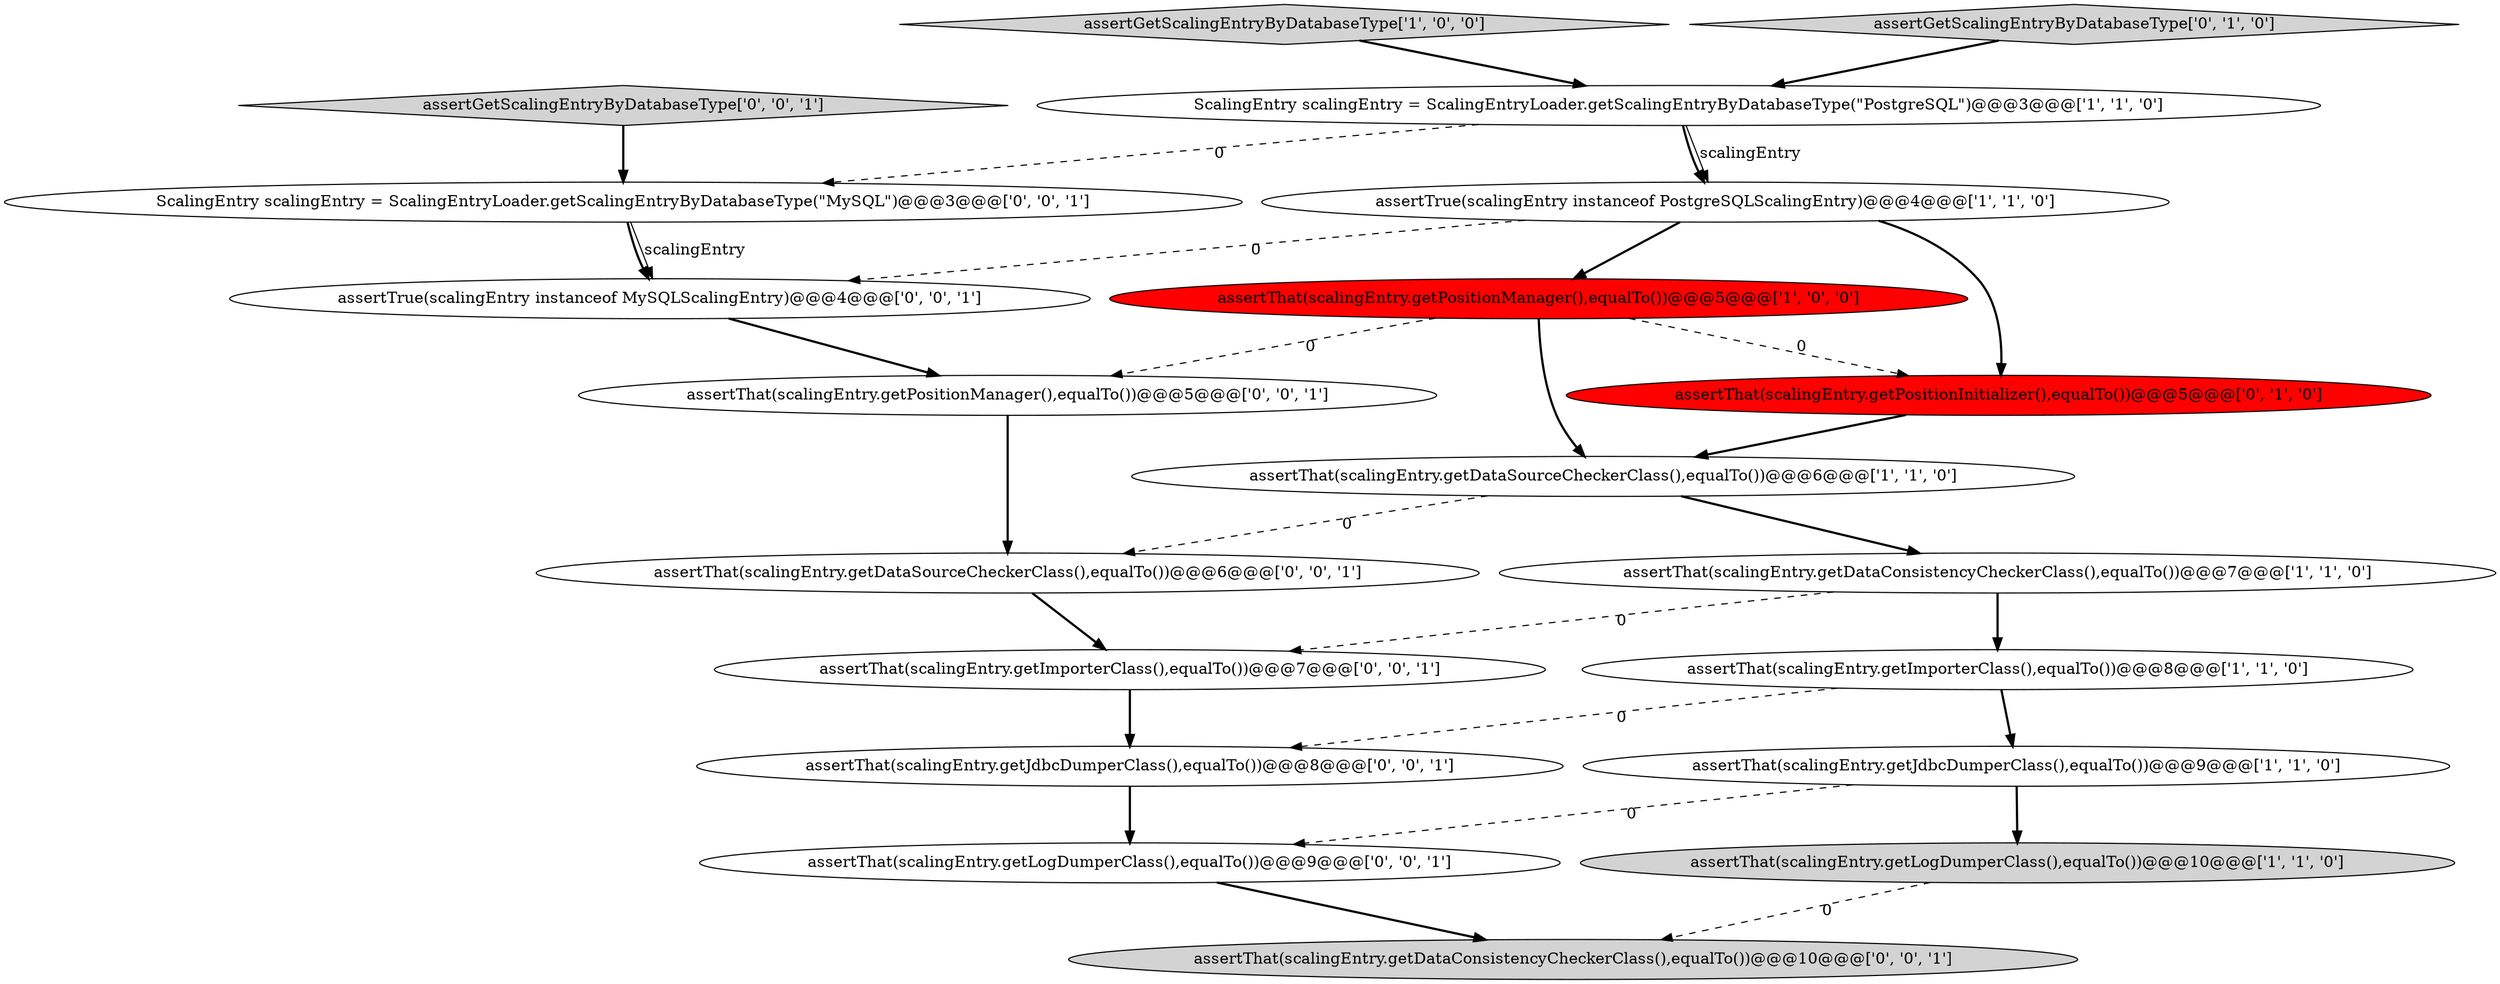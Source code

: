 digraph {
19 [style = filled, label = "assertThat(scalingEntry.getDataSourceCheckerClass(),equalTo())@@@6@@@['0', '0', '1']", fillcolor = white, shape = ellipse image = "AAA0AAABBB3BBB"];
0 [style = filled, label = "assertThat(scalingEntry.getJdbcDumperClass(),equalTo())@@@9@@@['1', '1', '0']", fillcolor = white, shape = ellipse image = "AAA0AAABBB1BBB"];
2 [style = filled, label = "assertGetScalingEntryByDatabaseType['1', '0', '0']", fillcolor = lightgray, shape = diamond image = "AAA0AAABBB1BBB"];
17 [style = filled, label = "assertTrue(scalingEntry instanceof MySQLScalingEntry)@@@4@@@['0', '0', '1']", fillcolor = white, shape = ellipse image = "AAA0AAABBB3BBB"];
4 [style = filled, label = "assertThat(scalingEntry.getDataSourceCheckerClass(),equalTo())@@@6@@@['1', '1', '0']", fillcolor = white, shape = ellipse image = "AAA0AAABBB1BBB"];
18 [style = filled, label = "assertThat(scalingEntry.getLogDumperClass(),equalTo())@@@9@@@['0', '0', '1']", fillcolor = white, shape = ellipse image = "AAA0AAABBB3BBB"];
13 [style = filled, label = "assertThat(scalingEntry.getJdbcDumperClass(),equalTo())@@@8@@@['0', '0', '1']", fillcolor = white, shape = ellipse image = "AAA0AAABBB3BBB"];
16 [style = filled, label = "assertThat(scalingEntry.getDataConsistencyCheckerClass(),equalTo())@@@10@@@['0', '0', '1']", fillcolor = lightgray, shape = ellipse image = "AAA0AAABBB3BBB"];
11 [style = filled, label = "assertThat(scalingEntry.getPositionManager(),equalTo())@@@5@@@['0', '0', '1']", fillcolor = white, shape = ellipse image = "AAA0AAABBB3BBB"];
10 [style = filled, label = "assertGetScalingEntryByDatabaseType['0', '1', '0']", fillcolor = lightgray, shape = diamond image = "AAA0AAABBB2BBB"];
7 [style = filled, label = "assertThat(scalingEntry.getPositionManager(),equalTo())@@@5@@@['1', '0', '0']", fillcolor = red, shape = ellipse image = "AAA1AAABBB1BBB"];
15 [style = filled, label = "ScalingEntry scalingEntry = ScalingEntryLoader.getScalingEntryByDatabaseType(\"MySQL\")@@@3@@@['0', '0', '1']", fillcolor = white, shape = ellipse image = "AAA0AAABBB3BBB"];
12 [style = filled, label = "assertThat(scalingEntry.getImporterClass(),equalTo())@@@7@@@['0', '0', '1']", fillcolor = white, shape = ellipse image = "AAA0AAABBB3BBB"];
14 [style = filled, label = "assertGetScalingEntryByDatabaseType['0', '0', '1']", fillcolor = lightgray, shape = diamond image = "AAA0AAABBB3BBB"];
8 [style = filled, label = "assertThat(scalingEntry.getDataConsistencyCheckerClass(),equalTo())@@@7@@@['1', '1', '0']", fillcolor = white, shape = ellipse image = "AAA0AAABBB1BBB"];
5 [style = filled, label = "assertThat(scalingEntry.getLogDumperClass(),equalTo())@@@10@@@['1', '1', '0']", fillcolor = lightgray, shape = ellipse image = "AAA0AAABBB1BBB"];
6 [style = filled, label = "assertThat(scalingEntry.getImporterClass(),equalTo())@@@8@@@['1', '1', '0']", fillcolor = white, shape = ellipse image = "AAA0AAABBB1BBB"];
1 [style = filled, label = "ScalingEntry scalingEntry = ScalingEntryLoader.getScalingEntryByDatabaseType(\"PostgreSQL\")@@@3@@@['1', '1', '0']", fillcolor = white, shape = ellipse image = "AAA0AAABBB1BBB"];
3 [style = filled, label = "assertTrue(scalingEntry instanceof PostgreSQLScalingEntry)@@@4@@@['1', '1', '0']", fillcolor = white, shape = ellipse image = "AAA0AAABBB1BBB"];
9 [style = filled, label = "assertThat(scalingEntry.getPositionInitializer(),equalTo())@@@5@@@['0', '1', '0']", fillcolor = red, shape = ellipse image = "AAA1AAABBB2BBB"];
3->17 [style = dashed, label="0"];
19->12 [style = bold, label=""];
2->1 [style = bold, label=""];
1->15 [style = dashed, label="0"];
9->4 [style = bold, label=""];
1->3 [style = bold, label=""];
7->11 [style = dashed, label="0"];
8->12 [style = dashed, label="0"];
8->6 [style = bold, label=""];
6->0 [style = bold, label=""];
7->4 [style = bold, label=""];
11->19 [style = bold, label=""];
5->16 [style = dashed, label="0"];
1->3 [style = solid, label="scalingEntry"];
3->9 [style = bold, label=""];
12->13 [style = bold, label=""];
15->17 [style = bold, label=""];
15->17 [style = solid, label="scalingEntry"];
6->13 [style = dashed, label="0"];
3->7 [style = bold, label=""];
7->9 [style = dashed, label="0"];
0->18 [style = dashed, label="0"];
4->8 [style = bold, label=""];
4->19 [style = dashed, label="0"];
14->15 [style = bold, label=""];
10->1 [style = bold, label=""];
13->18 [style = bold, label=""];
0->5 [style = bold, label=""];
17->11 [style = bold, label=""];
18->16 [style = bold, label=""];
}
